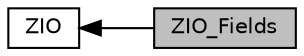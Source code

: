 digraph "ZIO_Fields"
{
  edge [fontname="Helvetica",fontsize="10",labelfontname="Helvetica",labelfontsize="10"];
  node [fontname="Helvetica",fontsize="10",shape=box];
  rankdir=LR;
  Node1 [label="ZIO",height=0.2,width=0.4,color="black", fillcolor="white", style="filled",URL="$group__z_i_o.html",tooltip="The data transfer classes and utility methods of the library."];
  Node0 [label="ZIO_Fields",height=0.2,width=0.4,color="black", fillcolor="grey75", style="filled", fontcolor="black",tooltip="Collection of input - output methods for fields."];
  Node1->Node0 [shape=plaintext, dir="back", style="solid"];
}
